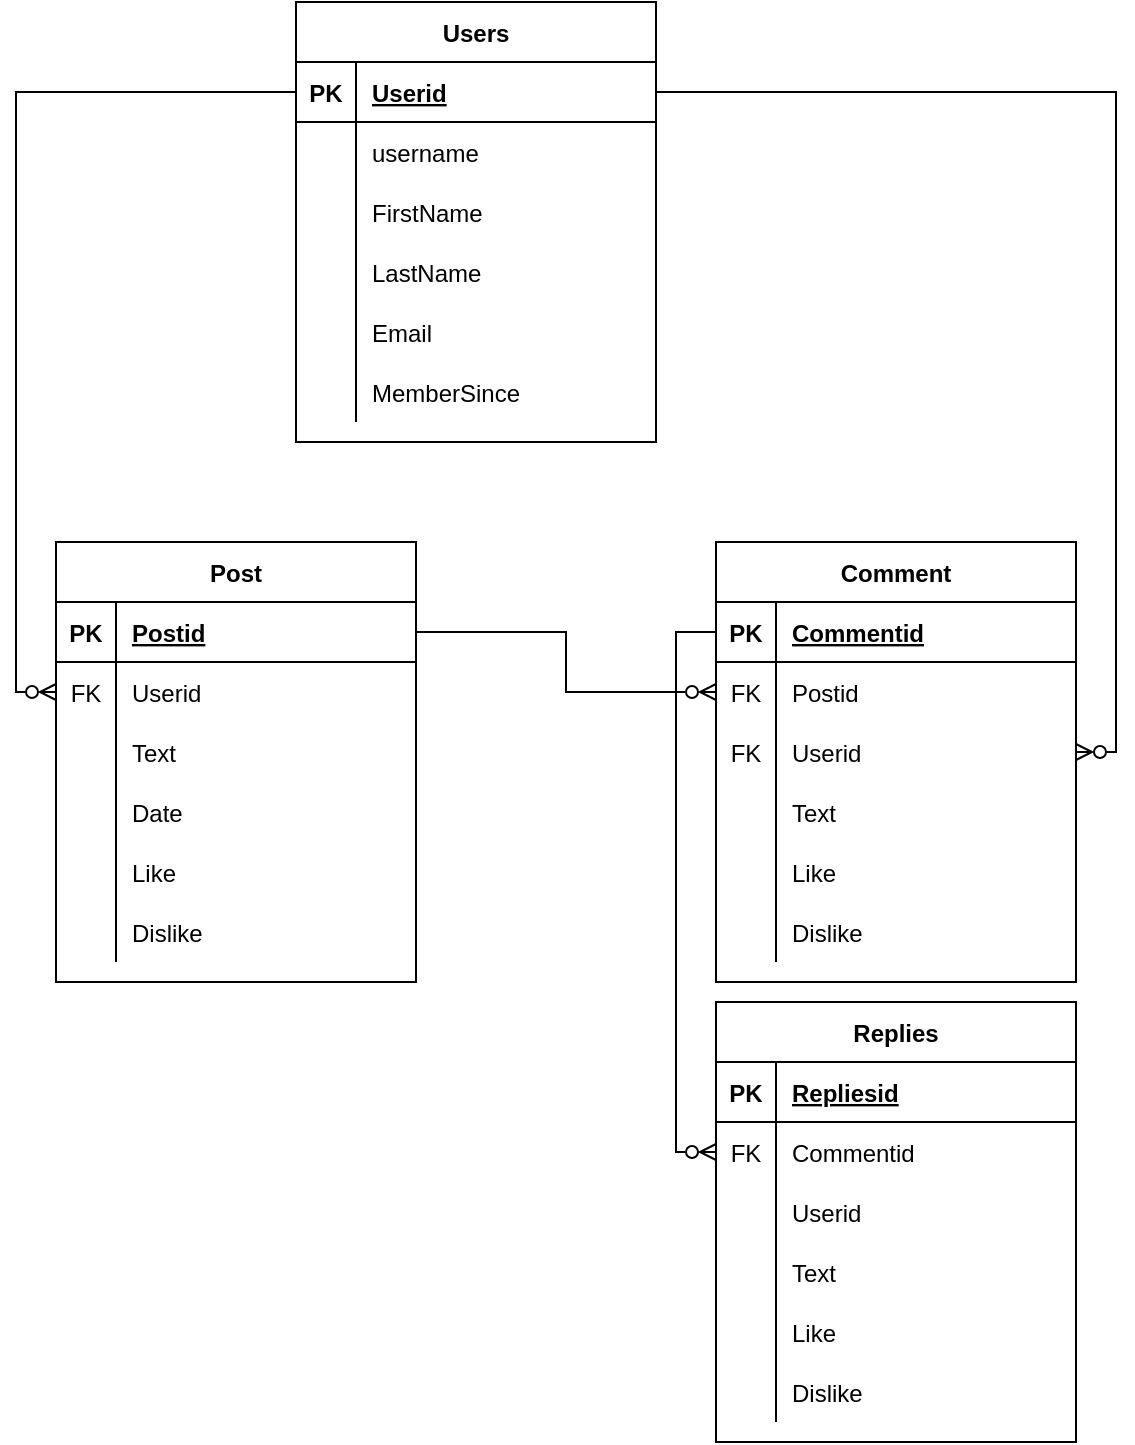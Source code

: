 <mxfile version="16.5.1" type="device"><diagram id="G1xlPilYTZwpA93MG5qt" name="Page-1"><mxGraphModel dx="1102" dy="865" grid="1" gridSize="10" guides="1" tooltips="1" connect="1" arrows="1" fold="1" page="1" pageScale="1" pageWidth="850" pageHeight="1100" math="0" shadow="0"><root><mxCell id="0"/><mxCell id="1" parent="0"/><mxCell id="nu7OHv2JKfKKgFdV0563-1" value="Users" style="shape=table;startSize=30;container=1;collapsible=1;childLayout=tableLayout;fixedRows=1;rowLines=0;fontStyle=1;align=center;resizeLast=1;" parent="1" vertex="1"><mxGeometry x="280" y="280" width="180" height="220" as="geometry"/></mxCell><mxCell id="nu7OHv2JKfKKgFdV0563-2" value="" style="shape=tableRow;horizontal=0;startSize=0;swimlaneHead=0;swimlaneBody=0;fillColor=none;collapsible=0;dropTarget=0;points=[[0,0.5],[1,0.5]];portConstraint=eastwest;top=0;left=0;right=0;bottom=1;" parent="nu7OHv2JKfKKgFdV0563-1" vertex="1"><mxGeometry y="30" width="180" height="30" as="geometry"/></mxCell><mxCell id="nu7OHv2JKfKKgFdV0563-3" value="PK" style="shape=partialRectangle;connectable=0;fillColor=none;top=0;left=0;bottom=0;right=0;fontStyle=1;overflow=hidden;" parent="nu7OHv2JKfKKgFdV0563-2" vertex="1"><mxGeometry width="30" height="30" as="geometry"><mxRectangle width="30" height="30" as="alternateBounds"/></mxGeometry></mxCell><mxCell id="nu7OHv2JKfKKgFdV0563-4" value="Userid" style="shape=partialRectangle;connectable=0;fillColor=none;top=0;left=0;bottom=0;right=0;align=left;spacingLeft=6;fontStyle=5;overflow=hidden;" parent="nu7OHv2JKfKKgFdV0563-2" vertex="1"><mxGeometry x="30" width="150" height="30" as="geometry"><mxRectangle width="150" height="30" as="alternateBounds"/></mxGeometry></mxCell><mxCell id="nu7OHv2JKfKKgFdV0563-5" value="" style="shape=tableRow;horizontal=0;startSize=0;swimlaneHead=0;swimlaneBody=0;fillColor=none;collapsible=0;dropTarget=0;points=[[0,0.5],[1,0.5]];portConstraint=eastwest;top=0;left=0;right=0;bottom=0;" parent="nu7OHv2JKfKKgFdV0563-1" vertex="1"><mxGeometry y="60" width="180" height="30" as="geometry"/></mxCell><mxCell id="nu7OHv2JKfKKgFdV0563-6" value="" style="shape=partialRectangle;connectable=0;fillColor=none;top=0;left=0;bottom=0;right=0;editable=1;overflow=hidden;" parent="nu7OHv2JKfKKgFdV0563-5" vertex="1"><mxGeometry width="30" height="30" as="geometry"><mxRectangle width="30" height="30" as="alternateBounds"/></mxGeometry></mxCell><mxCell id="nu7OHv2JKfKKgFdV0563-7" value="username" style="shape=partialRectangle;connectable=0;fillColor=none;top=0;left=0;bottom=0;right=0;align=left;spacingLeft=6;overflow=hidden;" parent="nu7OHv2JKfKKgFdV0563-5" vertex="1"><mxGeometry x="30" width="150" height="30" as="geometry"><mxRectangle width="150" height="30" as="alternateBounds"/></mxGeometry></mxCell><mxCell id="nu7OHv2JKfKKgFdV0563-8" value="" style="shape=tableRow;horizontal=0;startSize=0;swimlaneHead=0;swimlaneBody=0;fillColor=none;collapsible=0;dropTarget=0;points=[[0,0.5],[1,0.5]];portConstraint=eastwest;top=0;left=0;right=0;bottom=0;" parent="nu7OHv2JKfKKgFdV0563-1" vertex="1"><mxGeometry y="90" width="180" height="30" as="geometry"/></mxCell><mxCell id="nu7OHv2JKfKKgFdV0563-9" value="" style="shape=partialRectangle;connectable=0;fillColor=none;top=0;left=0;bottom=0;right=0;editable=1;overflow=hidden;" parent="nu7OHv2JKfKKgFdV0563-8" vertex="1"><mxGeometry width="30" height="30" as="geometry"><mxRectangle width="30" height="30" as="alternateBounds"/></mxGeometry></mxCell><mxCell id="nu7OHv2JKfKKgFdV0563-10" value="FirstName" style="shape=partialRectangle;connectable=0;fillColor=none;top=0;left=0;bottom=0;right=0;align=left;spacingLeft=6;overflow=hidden;" parent="nu7OHv2JKfKKgFdV0563-8" vertex="1"><mxGeometry x="30" width="150" height="30" as="geometry"><mxRectangle width="150" height="30" as="alternateBounds"/></mxGeometry></mxCell><mxCell id="nu7OHv2JKfKKgFdV0563-11" value="" style="shape=tableRow;horizontal=0;startSize=0;swimlaneHead=0;swimlaneBody=0;fillColor=none;collapsible=0;dropTarget=0;points=[[0,0.5],[1,0.5]];portConstraint=eastwest;top=0;left=0;right=0;bottom=0;" parent="nu7OHv2JKfKKgFdV0563-1" vertex="1"><mxGeometry y="120" width="180" height="30" as="geometry"/></mxCell><mxCell id="nu7OHv2JKfKKgFdV0563-12" value="" style="shape=partialRectangle;connectable=0;fillColor=none;top=0;left=0;bottom=0;right=0;editable=1;overflow=hidden;" parent="nu7OHv2JKfKKgFdV0563-11" vertex="1"><mxGeometry width="30" height="30" as="geometry"><mxRectangle width="30" height="30" as="alternateBounds"/></mxGeometry></mxCell><mxCell id="nu7OHv2JKfKKgFdV0563-13" value="LastName" style="shape=partialRectangle;connectable=0;fillColor=none;top=0;left=0;bottom=0;right=0;align=left;spacingLeft=6;overflow=hidden;" parent="nu7OHv2JKfKKgFdV0563-11" vertex="1"><mxGeometry x="30" width="150" height="30" as="geometry"><mxRectangle width="150" height="30" as="alternateBounds"/></mxGeometry></mxCell><mxCell id="nu7OHv2JKfKKgFdV0563-14" value="" style="shape=tableRow;horizontal=0;startSize=0;swimlaneHead=0;swimlaneBody=0;fillColor=none;collapsible=0;dropTarget=0;points=[[0,0.5],[1,0.5]];portConstraint=eastwest;top=0;left=0;right=0;bottom=0;" parent="nu7OHv2JKfKKgFdV0563-1" vertex="1"><mxGeometry y="150" width="180" height="30" as="geometry"/></mxCell><mxCell id="nu7OHv2JKfKKgFdV0563-15" value="" style="shape=partialRectangle;connectable=0;fillColor=none;top=0;left=0;bottom=0;right=0;editable=1;overflow=hidden;" parent="nu7OHv2JKfKKgFdV0563-14" vertex="1"><mxGeometry width="30" height="30" as="geometry"><mxRectangle width="30" height="30" as="alternateBounds"/></mxGeometry></mxCell><mxCell id="nu7OHv2JKfKKgFdV0563-16" value="Email" style="shape=partialRectangle;connectable=0;fillColor=none;top=0;left=0;bottom=0;right=0;align=left;spacingLeft=6;overflow=hidden;" parent="nu7OHv2JKfKKgFdV0563-14" vertex="1"><mxGeometry x="30" width="150" height="30" as="geometry"><mxRectangle width="150" height="30" as="alternateBounds"/></mxGeometry></mxCell><mxCell id="27nkuMTfdBu-6JOLRot8-1" value="" style="shape=tableRow;horizontal=0;startSize=0;swimlaneHead=0;swimlaneBody=0;fillColor=none;collapsible=0;dropTarget=0;points=[[0,0.5],[1,0.5]];portConstraint=eastwest;top=0;left=0;right=0;bottom=0;" parent="nu7OHv2JKfKKgFdV0563-1" vertex="1"><mxGeometry y="180" width="180" height="30" as="geometry"/></mxCell><mxCell id="27nkuMTfdBu-6JOLRot8-2" value="" style="shape=partialRectangle;connectable=0;fillColor=none;top=0;left=0;bottom=0;right=0;editable=1;overflow=hidden;" parent="27nkuMTfdBu-6JOLRot8-1" vertex="1"><mxGeometry width="30" height="30" as="geometry"><mxRectangle width="30" height="30" as="alternateBounds"/></mxGeometry></mxCell><mxCell id="27nkuMTfdBu-6JOLRot8-3" value="MemberSince" style="shape=partialRectangle;connectable=0;fillColor=none;top=0;left=0;bottom=0;right=0;align=left;spacingLeft=6;overflow=hidden;" parent="27nkuMTfdBu-6JOLRot8-1" vertex="1"><mxGeometry x="30" width="150" height="30" as="geometry"><mxRectangle width="150" height="30" as="alternateBounds"/></mxGeometry></mxCell><mxCell id="27nkuMTfdBu-6JOLRot8-4" value="Post" style="shape=table;startSize=30;container=1;collapsible=1;childLayout=tableLayout;fixedRows=1;rowLines=0;fontStyle=1;align=center;resizeLast=1;" parent="1" vertex="1"><mxGeometry x="160" y="550" width="180" height="220" as="geometry"/></mxCell><mxCell id="27nkuMTfdBu-6JOLRot8-5" value="" style="shape=tableRow;horizontal=0;startSize=0;swimlaneHead=0;swimlaneBody=0;fillColor=none;collapsible=0;dropTarget=0;points=[[0,0.5],[1,0.5]];portConstraint=eastwest;top=0;left=0;right=0;bottom=1;" parent="27nkuMTfdBu-6JOLRot8-4" vertex="1"><mxGeometry y="30" width="180" height="30" as="geometry"/></mxCell><mxCell id="27nkuMTfdBu-6JOLRot8-6" value="PK" style="shape=partialRectangle;connectable=0;fillColor=none;top=0;left=0;bottom=0;right=0;fontStyle=1;overflow=hidden;" parent="27nkuMTfdBu-6JOLRot8-5" vertex="1"><mxGeometry width="30" height="30" as="geometry"><mxRectangle width="30" height="30" as="alternateBounds"/></mxGeometry></mxCell><mxCell id="27nkuMTfdBu-6JOLRot8-7" value="Postid" style="shape=partialRectangle;connectable=0;fillColor=none;top=0;left=0;bottom=0;right=0;align=left;spacingLeft=6;fontStyle=5;overflow=hidden;" parent="27nkuMTfdBu-6JOLRot8-5" vertex="1"><mxGeometry x="30" width="150" height="30" as="geometry"><mxRectangle width="150" height="30" as="alternateBounds"/></mxGeometry></mxCell><mxCell id="27nkuMTfdBu-6JOLRot8-8" value="" style="shape=tableRow;horizontal=0;startSize=0;swimlaneHead=0;swimlaneBody=0;fillColor=none;collapsible=0;dropTarget=0;points=[[0,0.5],[1,0.5]];portConstraint=eastwest;top=0;left=0;right=0;bottom=0;" parent="27nkuMTfdBu-6JOLRot8-4" vertex="1"><mxGeometry y="60" width="180" height="30" as="geometry"/></mxCell><mxCell id="27nkuMTfdBu-6JOLRot8-9" value="FK" style="shape=partialRectangle;connectable=0;fillColor=none;top=0;left=0;bottom=0;right=0;editable=1;overflow=hidden;" parent="27nkuMTfdBu-6JOLRot8-8" vertex="1"><mxGeometry width="30" height="30" as="geometry"><mxRectangle width="30" height="30" as="alternateBounds"/></mxGeometry></mxCell><mxCell id="27nkuMTfdBu-6JOLRot8-10" value="Userid" style="shape=partialRectangle;connectable=0;fillColor=none;top=0;left=0;bottom=0;right=0;align=left;spacingLeft=6;overflow=hidden;" parent="27nkuMTfdBu-6JOLRot8-8" vertex="1"><mxGeometry x="30" width="150" height="30" as="geometry"><mxRectangle width="150" height="30" as="alternateBounds"/></mxGeometry></mxCell><mxCell id="27nkuMTfdBu-6JOLRot8-11" value="" style="shape=tableRow;horizontal=0;startSize=0;swimlaneHead=0;swimlaneBody=0;fillColor=none;collapsible=0;dropTarget=0;points=[[0,0.5],[1,0.5]];portConstraint=eastwest;top=0;left=0;right=0;bottom=0;" parent="27nkuMTfdBu-6JOLRot8-4" vertex="1"><mxGeometry y="90" width="180" height="30" as="geometry"/></mxCell><mxCell id="27nkuMTfdBu-6JOLRot8-12" value="" style="shape=partialRectangle;connectable=0;fillColor=none;top=0;left=0;bottom=0;right=0;editable=1;overflow=hidden;" parent="27nkuMTfdBu-6JOLRot8-11" vertex="1"><mxGeometry width="30" height="30" as="geometry"><mxRectangle width="30" height="30" as="alternateBounds"/></mxGeometry></mxCell><mxCell id="27nkuMTfdBu-6JOLRot8-13" value="Text" style="shape=partialRectangle;connectable=0;fillColor=none;top=0;left=0;bottom=0;right=0;align=left;spacingLeft=6;overflow=hidden;" parent="27nkuMTfdBu-6JOLRot8-11" vertex="1"><mxGeometry x="30" width="150" height="30" as="geometry"><mxRectangle width="150" height="30" as="alternateBounds"/></mxGeometry></mxCell><mxCell id="27nkuMTfdBu-6JOLRot8-14" value="" style="shape=tableRow;horizontal=0;startSize=0;swimlaneHead=0;swimlaneBody=0;fillColor=none;collapsible=0;dropTarget=0;points=[[0,0.5],[1,0.5]];portConstraint=eastwest;top=0;left=0;right=0;bottom=0;" parent="27nkuMTfdBu-6JOLRot8-4" vertex="1"><mxGeometry y="120" width="180" height="30" as="geometry"/></mxCell><mxCell id="27nkuMTfdBu-6JOLRot8-15" value="" style="shape=partialRectangle;connectable=0;fillColor=none;top=0;left=0;bottom=0;right=0;editable=1;overflow=hidden;" parent="27nkuMTfdBu-6JOLRot8-14" vertex="1"><mxGeometry width="30" height="30" as="geometry"><mxRectangle width="30" height="30" as="alternateBounds"/></mxGeometry></mxCell><mxCell id="27nkuMTfdBu-6JOLRot8-16" value="Date" style="shape=partialRectangle;connectable=0;fillColor=none;top=0;left=0;bottom=0;right=0;align=left;spacingLeft=6;overflow=hidden;" parent="27nkuMTfdBu-6JOLRot8-14" vertex="1"><mxGeometry x="30" width="150" height="30" as="geometry"><mxRectangle width="150" height="30" as="alternateBounds"/></mxGeometry></mxCell><mxCell id="27nkuMTfdBu-6JOLRot8-31" value="" style="shape=tableRow;horizontal=0;startSize=0;swimlaneHead=0;swimlaneBody=0;fillColor=none;collapsible=0;dropTarget=0;points=[[0,0.5],[1,0.5]];portConstraint=eastwest;top=0;left=0;right=0;bottom=0;" parent="27nkuMTfdBu-6JOLRot8-4" vertex="1"><mxGeometry y="150" width="180" height="30" as="geometry"/></mxCell><mxCell id="27nkuMTfdBu-6JOLRot8-32" value="" style="shape=partialRectangle;connectable=0;fillColor=none;top=0;left=0;bottom=0;right=0;editable=1;overflow=hidden;" parent="27nkuMTfdBu-6JOLRot8-31" vertex="1"><mxGeometry width="30" height="30" as="geometry"><mxRectangle width="30" height="30" as="alternateBounds"/></mxGeometry></mxCell><mxCell id="27nkuMTfdBu-6JOLRot8-33" value="Like" style="shape=partialRectangle;connectable=0;fillColor=none;top=0;left=0;bottom=0;right=0;align=left;spacingLeft=6;overflow=hidden;" parent="27nkuMTfdBu-6JOLRot8-31" vertex="1"><mxGeometry x="30" width="150" height="30" as="geometry"><mxRectangle width="150" height="30" as="alternateBounds"/></mxGeometry></mxCell><mxCell id="27nkuMTfdBu-6JOLRot8-34" value="" style="shape=tableRow;horizontal=0;startSize=0;swimlaneHead=0;swimlaneBody=0;fillColor=none;collapsible=0;dropTarget=0;points=[[0,0.5],[1,0.5]];portConstraint=eastwest;top=0;left=0;right=0;bottom=0;" parent="27nkuMTfdBu-6JOLRot8-4" vertex="1"><mxGeometry y="180" width="180" height="30" as="geometry"/></mxCell><mxCell id="27nkuMTfdBu-6JOLRot8-35" value="" style="shape=partialRectangle;connectable=0;fillColor=none;top=0;left=0;bottom=0;right=0;editable=1;overflow=hidden;" parent="27nkuMTfdBu-6JOLRot8-34" vertex="1"><mxGeometry width="30" height="30" as="geometry"><mxRectangle width="30" height="30" as="alternateBounds"/></mxGeometry></mxCell><mxCell id="27nkuMTfdBu-6JOLRot8-36" value="Dislike" style="shape=partialRectangle;connectable=0;fillColor=none;top=0;left=0;bottom=0;right=0;align=left;spacingLeft=6;overflow=hidden;" parent="27nkuMTfdBu-6JOLRot8-34" vertex="1"><mxGeometry x="30" width="150" height="30" as="geometry"><mxRectangle width="150" height="30" as="alternateBounds"/></mxGeometry></mxCell><mxCell id="27nkuMTfdBu-6JOLRot8-17" style="edgeStyle=orthogonalEdgeStyle;rounded=0;orthogonalLoop=1;jettySize=auto;html=1;exitX=0;exitY=0.5;exitDx=0;exitDy=0;entryX=0;entryY=0.5;entryDx=0;entryDy=0;startArrow=ERzeroToMany;startFill=0;endArrow=none;endFill=0;" parent="1" source="27nkuMTfdBu-6JOLRot8-8" target="nu7OHv2JKfKKgFdV0563-2" edge="1"><mxGeometry relative="1" as="geometry"><mxPoint x="240" y="320" as="targetPoint"/></mxGeometry></mxCell><mxCell id="27nkuMTfdBu-6JOLRot8-18" value="Comment" style="shape=table;startSize=30;container=1;collapsible=1;childLayout=tableLayout;fixedRows=1;rowLines=0;fontStyle=1;align=center;resizeLast=1;" parent="1" vertex="1"><mxGeometry x="490" y="550" width="180" height="220" as="geometry"/></mxCell><mxCell id="27nkuMTfdBu-6JOLRot8-19" value="" style="shape=tableRow;horizontal=0;startSize=0;swimlaneHead=0;swimlaneBody=0;fillColor=none;collapsible=0;dropTarget=0;points=[[0,0.5],[1,0.5]];portConstraint=eastwest;top=0;left=0;right=0;bottom=1;" parent="27nkuMTfdBu-6JOLRot8-18" vertex="1"><mxGeometry y="30" width="180" height="30" as="geometry"/></mxCell><mxCell id="27nkuMTfdBu-6JOLRot8-20" value="PK" style="shape=partialRectangle;connectable=0;fillColor=none;top=0;left=0;bottom=0;right=0;fontStyle=1;overflow=hidden;" parent="27nkuMTfdBu-6JOLRot8-19" vertex="1"><mxGeometry width="30" height="30" as="geometry"><mxRectangle width="30" height="30" as="alternateBounds"/></mxGeometry></mxCell><mxCell id="27nkuMTfdBu-6JOLRot8-21" value="Commentid" style="shape=partialRectangle;connectable=0;fillColor=none;top=0;left=0;bottom=0;right=0;align=left;spacingLeft=6;fontStyle=5;overflow=hidden;" parent="27nkuMTfdBu-6JOLRot8-19" vertex="1"><mxGeometry x="30" width="150" height="30" as="geometry"><mxRectangle width="150" height="30" as="alternateBounds"/></mxGeometry></mxCell><mxCell id="27nkuMTfdBu-6JOLRot8-22" value="" style="shape=tableRow;horizontal=0;startSize=0;swimlaneHead=0;swimlaneBody=0;fillColor=none;collapsible=0;dropTarget=0;points=[[0,0.5],[1,0.5]];portConstraint=eastwest;top=0;left=0;right=0;bottom=0;" parent="27nkuMTfdBu-6JOLRot8-18" vertex="1"><mxGeometry y="60" width="180" height="30" as="geometry"/></mxCell><mxCell id="27nkuMTfdBu-6JOLRot8-23" value="FK" style="shape=partialRectangle;connectable=0;fillColor=none;top=0;left=0;bottom=0;right=0;editable=1;overflow=hidden;" parent="27nkuMTfdBu-6JOLRot8-22" vertex="1"><mxGeometry width="30" height="30" as="geometry"><mxRectangle width="30" height="30" as="alternateBounds"/></mxGeometry></mxCell><mxCell id="27nkuMTfdBu-6JOLRot8-24" value="Postid" style="shape=partialRectangle;connectable=0;fillColor=none;top=0;left=0;bottom=0;right=0;align=left;spacingLeft=6;overflow=hidden;" parent="27nkuMTfdBu-6JOLRot8-22" vertex="1"><mxGeometry x="30" width="150" height="30" as="geometry"><mxRectangle width="150" height="30" as="alternateBounds"/></mxGeometry></mxCell><mxCell id="27nkuMTfdBu-6JOLRot8-25" value="" style="shape=tableRow;horizontal=0;startSize=0;swimlaneHead=0;swimlaneBody=0;fillColor=none;collapsible=0;dropTarget=0;points=[[0,0.5],[1,0.5]];portConstraint=eastwest;top=0;left=0;right=0;bottom=0;" parent="27nkuMTfdBu-6JOLRot8-18" vertex="1"><mxGeometry y="90" width="180" height="30" as="geometry"/></mxCell><mxCell id="27nkuMTfdBu-6JOLRot8-26" value="FK" style="shape=partialRectangle;connectable=0;fillColor=none;top=0;left=0;bottom=0;right=0;editable=1;overflow=hidden;" parent="27nkuMTfdBu-6JOLRot8-25" vertex="1"><mxGeometry width="30" height="30" as="geometry"><mxRectangle width="30" height="30" as="alternateBounds"/></mxGeometry></mxCell><mxCell id="27nkuMTfdBu-6JOLRot8-27" value="Userid" style="shape=partialRectangle;connectable=0;fillColor=none;top=0;left=0;bottom=0;right=0;align=left;spacingLeft=6;overflow=hidden;" parent="27nkuMTfdBu-6JOLRot8-25" vertex="1"><mxGeometry x="30" width="150" height="30" as="geometry"><mxRectangle width="150" height="30" as="alternateBounds"/></mxGeometry></mxCell><mxCell id="27nkuMTfdBu-6JOLRot8-28" value="" style="shape=tableRow;horizontal=0;startSize=0;swimlaneHead=0;swimlaneBody=0;fillColor=none;collapsible=0;dropTarget=0;points=[[0,0.5],[1,0.5]];portConstraint=eastwest;top=0;left=0;right=0;bottom=0;" parent="27nkuMTfdBu-6JOLRot8-18" vertex="1"><mxGeometry y="120" width="180" height="30" as="geometry"/></mxCell><mxCell id="27nkuMTfdBu-6JOLRot8-29" value="" style="shape=partialRectangle;connectable=0;fillColor=none;top=0;left=0;bottom=0;right=0;editable=1;overflow=hidden;" parent="27nkuMTfdBu-6JOLRot8-28" vertex="1"><mxGeometry width="30" height="30" as="geometry"><mxRectangle width="30" height="30" as="alternateBounds"/></mxGeometry></mxCell><mxCell id="27nkuMTfdBu-6JOLRot8-30" value="Text" style="shape=partialRectangle;connectable=0;fillColor=none;top=0;left=0;bottom=0;right=0;align=left;spacingLeft=6;overflow=hidden;" parent="27nkuMTfdBu-6JOLRot8-28" vertex="1"><mxGeometry x="30" width="150" height="30" as="geometry"><mxRectangle width="150" height="30" as="alternateBounds"/></mxGeometry></mxCell><mxCell id="4HDEGgrz2rtNdlEJIH81-14" value="" style="shape=tableRow;horizontal=0;startSize=0;swimlaneHead=0;swimlaneBody=0;fillColor=none;collapsible=0;dropTarget=0;points=[[0,0.5],[1,0.5]];portConstraint=eastwest;top=0;left=0;right=0;bottom=0;" vertex="1" parent="27nkuMTfdBu-6JOLRot8-18"><mxGeometry y="150" width="180" height="30" as="geometry"/></mxCell><mxCell id="4HDEGgrz2rtNdlEJIH81-15" value="" style="shape=partialRectangle;connectable=0;fillColor=none;top=0;left=0;bottom=0;right=0;editable=1;overflow=hidden;" vertex="1" parent="4HDEGgrz2rtNdlEJIH81-14"><mxGeometry width="30" height="30" as="geometry"><mxRectangle width="30" height="30" as="alternateBounds"/></mxGeometry></mxCell><mxCell id="4HDEGgrz2rtNdlEJIH81-16" value="Like" style="shape=partialRectangle;connectable=0;fillColor=none;top=0;left=0;bottom=0;right=0;align=left;spacingLeft=6;overflow=hidden;" vertex="1" parent="4HDEGgrz2rtNdlEJIH81-14"><mxGeometry x="30" width="150" height="30" as="geometry"><mxRectangle width="150" height="30" as="alternateBounds"/></mxGeometry></mxCell><mxCell id="4HDEGgrz2rtNdlEJIH81-27" value="" style="shape=tableRow;horizontal=0;startSize=0;swimlaneHead=0;swimlaneBody=0;fillColor=none;collapsible=0;dropTarget=0;points=[[0,0.5],[1,0.5]];portConstraint=eastwest;top=0;left=0;right=0;bottom=0;" vertex="1" parent="27nkuMTfdBu-6JOLRot8-18"><mxGeometry y="180" width="180" height="30" as="geometry"/></mxCell><mxCell id="4HDEGgrz2rtNdlEJIH81-28" value="" style="shape=partialRectangle;connectable=0;fillColor=none;top=0;left=0;bottom=0;right=0;editable=1;overflow=hidden;" vertex="1" parent="4HDEGgrz2rtNdlEJIH81-27"><mxGeometry width="30" height="30" as="geometry"><mxRectangle width="30" height="30" as="alternateBounds"/></mxGeometry></mxCell><mxCell id="4HDEGgrz2rtNdlEJIH81-29" value="Dislike" style="shape=partialRectangle;connectable=0;fillColor=none;top=0;left=0;bottom=0;right=0;align=left;spacingLeft=6;overflow=hidden;" vertex="1" parent="4HDEGgrz2rtNdlEJIH81-27"><mxGeometry x="30" width="150" height="30" as="geometry"><mxRectangle width="150" height="30" as="alternateBounds"/></mxGeometry></mxCell><mxCell id="27nkuMTfdBu-6JOLRot8-38" style="edgeStyle=orthogonalEdgeStyle;rounded=0;orthogonalLoop=1;jettySize=auto;html=1;exitX=0;exitY=0.5;exitDx=0;exitDy=0;entryX=1;entryY=0.5;entryDx=0;entryDy=0;startArrow=ERzeroToMany;startFill=0;endArrow=none;endFill=0;" parent="1" source="27nkuMTfdBu-6JOLRot8-22" target="27nkuMTfdBu-6JOLRot8-5" edge="1"><mxGeometry relative="1" as="geometry"/></mxCell><mxCell id="4HDEGgrz2rtNdlEJIH81-1" value="Replies" style="shape=table;startSize=30;container=1;collapsible=1;childLayout=tableLayout;fixedRows=1;rowLines=0;fontStyle=1;align=center;resizeLast=1;" vertex="1" parent="1"><mxGeometry x="490" y="780" width="180" height="220" as="geometry"/></mxCell><mxCell id="4HDEGgrz2rtNdlEJIH81-2" value="" style="shape=tableRow;horizontal=0;startSize=0;swimlaneHead=0;swimlaneBody=0;fillColor=none;collapsible=0;dropTarget=0;points=[[0,0.5],[1,0.5]];portConstraint=eastwest;top=0;left=0;right=0;bottom=1;" vertex="1" parent="4HDEGgrz2rtNdlEJIH81-1"><mxGeometry y="30" width="180" height="30" as="geometry"/></mxCell><mxCell id="4HDEGgrz2rtNdlEJIH81-3" value="PK" style="shape=partialRectangle;connectable=0;fillColor=none;top=0;left=0;bottom=0;right=0;fontStyle=1;overflow=hidden;" vertex="1" parent="4HDEGgrz2rtNdlEJIH81-2"><mxGeometry width="30" height="30" as="geometry"><mxRectangle width="30" height="30" as="alternateBounds"/></mxGeometry></mxCell><mxCell id="4HDEGgrz2rtNdlEJIH81-4" value="Repliesid" style="shape=partialRectangle;connectable=0;fillColor=none;top=0;left=0;bottom=0;right=0;align=left;spacingLeft=6;fontStyle=5;overflow=hidden;" vertex="1" parent="4HDEGgrz2rtNdlEJIH81-2"><mxGeometry x="30" width="150" height="30" as="geometry"><mxRectangle width="150" height="30" as="alternateBounds"/></mxGeometry></mxCell><mxCell id="4HDEGgrz2rtNdlEJIH81-5" value="" style="shape=tableRow;horizontal=0;startSize=0;swimlaneHead=0;swimlaneBody=0;fillColor=none;collapsible=0;dropTarget=0;points=[[0,0.5],[1,0.5]];portConstraint=eastwest;top=0;left=0;right=0;bottom=0;" vertex="1" parent="4HDEGgrz2rtNdlEJIH81-1"><mxGeometry y="60" width="180" height="30" as="geometry"/></mxCell><mxCell id="4HDEGgrz2rtNdlEJIH81-6" value="FK" style="shape=partialRectangle;connectable=0;fillColor=none;top=0;left=0;bottom=0;right=0;editable=1;overflow=hidden;" vertex="1" parent="4HDEGgrz2rtNdlEJIH81-5"><mxGeometry width="30" height="30" as="geometry"><mxRectangle width="30" height="30" as="alternateBounds"/></mxGeometry></mxCell><mxCell id="4HDEGgrz2rtNdlEJIH81-7" value="Commentid" style="shape=partialRectangle;connectable=0;fillColor=none;top=0;left=0;bottom=0;right=0;align=left;spacingLeft=6;overflow=hidden;" vertex="1" parent="4HDEGgrz2rtNdlEJIH81-5"><mxGeometry x="30" width="150" height="30" as="geometry"><mxRectangle width="150" height="30" as="alternateBounds"/></mxGeometry></mxCell><mxCell id="4HDEGgrz2rtNdlEJIH81-8" value="" style="shape=tableRow;horizontal=0;startSize=0;swimlaneHead=0;swimlaneBody=0;fillColor=none;collapsible=0;dropTarget=0;points=[[0,0.5],[1,0.5]];portConstraint=eastwest;top=0;left=0;right=0;bottom=0;" vertex="1" parent="4HDEGgrz2rtNdlEJIH81-1"><mxGeometry y="90" width="180" height="30" as="geometry"/></mxCell><mxCell id="4HDEGgrz2rtNdlEJIH81-9" value="" style="shape=partialRectangle;connectable=0;fillColor=none;top=0;left=0;bottom=0;right=0;editable=1;overflow=hidden;" vertex="1" parent="4HDEGgrz2rtNdlEJIH81-8"><mxGeometry width="30" height="30" as="geometry"><mxRectangle width="30" height="30" as="alternateBounds"/></mxGeometry></mxCell><mxCell id="4HDEGgrz2rtNdlEJIH81-10" value="Userid" style="shape=partialRectangle;connectable=0;fillColor=none;top=0;left=0;bottom=0;right=0;align=left;spacingLeft=6;overflow=hidden;" vertex="1" parent="4HDEGgrz2rtNdlEJIH81-8"><mxGeometry x="30" width="150" height="30" as="geometry"><mxRectangle width="150" height="30" as="alternateBounds"/></mxGeometry></mxCell><mxCell id="4HDEGgrz2rtNdlEJIH81-11" value="" style="shape=tableRow;horizontal=0;startSize=0;swimlaneHead=0;swimlaneBody=0;fillColor=none;collapsible=0;dropTarget=0;points=[[0,0.5],[1,0.5]];portConstraint=eastwest;top=0;left=0;right=0;bottom=0;" vertex="1" parent="4HDEGgrz2rtNdlEJIH81-1"><mxGeometry y="120" width="180" height="30" as="geometry"/></mxCell><mxCell id="4HDEGgrz2rtNdlEJIH81-12" value="" style="shape=partialRectangle;connectable=0;fillColor=none;top=0;left=0;bottom=0;right=0;editable=1;overflow=hidden;" vertex="1" parent="4HDEGgrz2rtNdlEJIH81-11"><mxGeometry width="30" height="30" as="geometry"><mxRectangle width="30" height="30" as="alternateBounds"/></mxGeometry></mxCell><mxCell id="4HDEGgrz2rtNdlEJIH81-13" value="Text" style="shape=partialRectangle;connectable=0;fillColor=none;top=0;left=0;bottom=0;right=0;align=left;spacingLeft=6;overflow=hidden;" vertex="1" parent="4HDEGgrz2rtNdlEJIH81-11"><mxGeometry x="30" width="150" height="30" as="geometry"><mxRectangle width="150" height="30" as="alternateBounds"/></mxGeometry></mxCell><mxCell id="4HDEGgrz2rtNdlEJIH81-21" value="" style="shape=tableRow;horizontal=0;startSize=0;swimlaneHead=0;swimlaneBody=0;fillColor=none;collapsible=0;dropTarget=0;points=[[0,0.5],[1,0.5]];portConstraint=eastwest;top=0;left=0;right=0;bottom=0;" vertex="1" parent="4HDEGgrz2rtNdlEJIH81-1"><mxGeometry y="150" width="180" height="30" as="geometry"/></mxCell><mxCell id="4HDEGgrz2rtNdlEJIH81-22" value="" style="shape=partialRectangle;connectable=0;fillColor=none;top=0;left=0;bottom=0;right=0;editable=1;overflow=hidden;" vertex="1" parent="4HDEGgrz2rtNdlEJIH81-21"><mxGeometry width="30" height="30" as="geometry"><mxRectangle width="30" height="30" as="alternateBounds"/></mxGeometry></mxCell><mxCell id="4HDEGgrz2rtNdlEJIH81-23" value="Like" style="shape=partialRectangle;connectable=0;fillColor=none;top=0;left=0;bottom=0;right=0;align=left;spacingLeft=6;overflow=hidden;" vertex="1" parent="4HDEGgrz2rtNdlEJIH81-21"><mxGeometry x="30" width="150" height="30" as="geometry"><mxRectangle width="150" height="30" as="alternateBounds"/></mxGeometry></mxCell><mxCell id="4HDEGgrz2rtNdlEJIH81-24" value="" style="shape=tableRow;horizontal=0;startSize=0;swimlaneHead=0;swimlaneBody=0;fillColor=none;collapsible=0;dropTarget=0;points=[[0,0.5],[1,0.5]];portConstraint=eastwest;top=0;left=0;right=0;bottom=0;" vertex="1" parent="4HDEGgrz2rtNdlEJIH81-1"><mxGeometry y="180" width="180" height="30" as="geometry"/></mxCell><mxCell id="4HDEGgrz2rtNdlEJIH81-25" value="" style="shape=partialRectangle;connectable=0;fillColor=none;top=0;left=0;bottom=0;right=0;editable=1;overflow=hidden;" vertex="1" parent="4HDEGgrz2rtNdlEJIH81-24"><mxGeometry width="30" height="30" as="geometry"><mxRectangle width="30" height="30" as="alternateBounds"/></mxGeometry></mxCell><mxCell id="4HDEGgrz2rtNdlEJIH81-26" value="Dislike" style="shape=partialRectangle;connectable=0;fillColor=none;top=0;left=0;bottom=0;right=0;align=left;spacingLeft=6;overflow=hidden;" vertex="1" parent="4HDEGgrz2rtNdlEJIH81-24"><mxGeometry x="30" width="150" height="30" as="geometry"><mxRectangle width="150" height="30" as="alternateBounds"/></mxGeometry></mxCell><mxCell id="4HDEGgrz2rtNdlEJIH81-20" style="edgeStyle=orthogonalEdgeStyle;rounded=0;orthogonalLoop=1;jettySize=auto;html=1;exitX=1;exitY=0.5;exitDx=0;exitDy=0;entryX=1;entryY=0.5;entryDx=0;entryDy=0;startArrow=ERzeroToMany;startFill=0;endArrow=none;endFill=0;" edge="1" parent="1" source="27nkuMTfdBu-6JOLRot8-25" target="nu7OHv2JKfKKgFdV0563-2"><mxGeometry relative="1" as="geometry"/></mxCell><mxCell id="4HDEGgrz2rtNdlEJIH81-32" style="edgeStyle=orthogonalEdgeStyle;rounded=0;orthogonalLoop=1;jettySize=auto;html=1;exitX=0;exitY=0.5;exitDx=0;exitDy=0;entryX=0;entryY=0.5;entryDx=0;entryDy=0;startArrow=ERzeroToMany;startFill=0;endArrow=none;endFill=0;" edge="1" parent="1" source="4HDEGgrz2rtNdlEJIH81-5" target="27nkuMTfdBu-6JOLRot8-19"><mxGeometry relative="1" as="geometry"/></mxCell></root></mxGraphModel></diagram></mxfile>